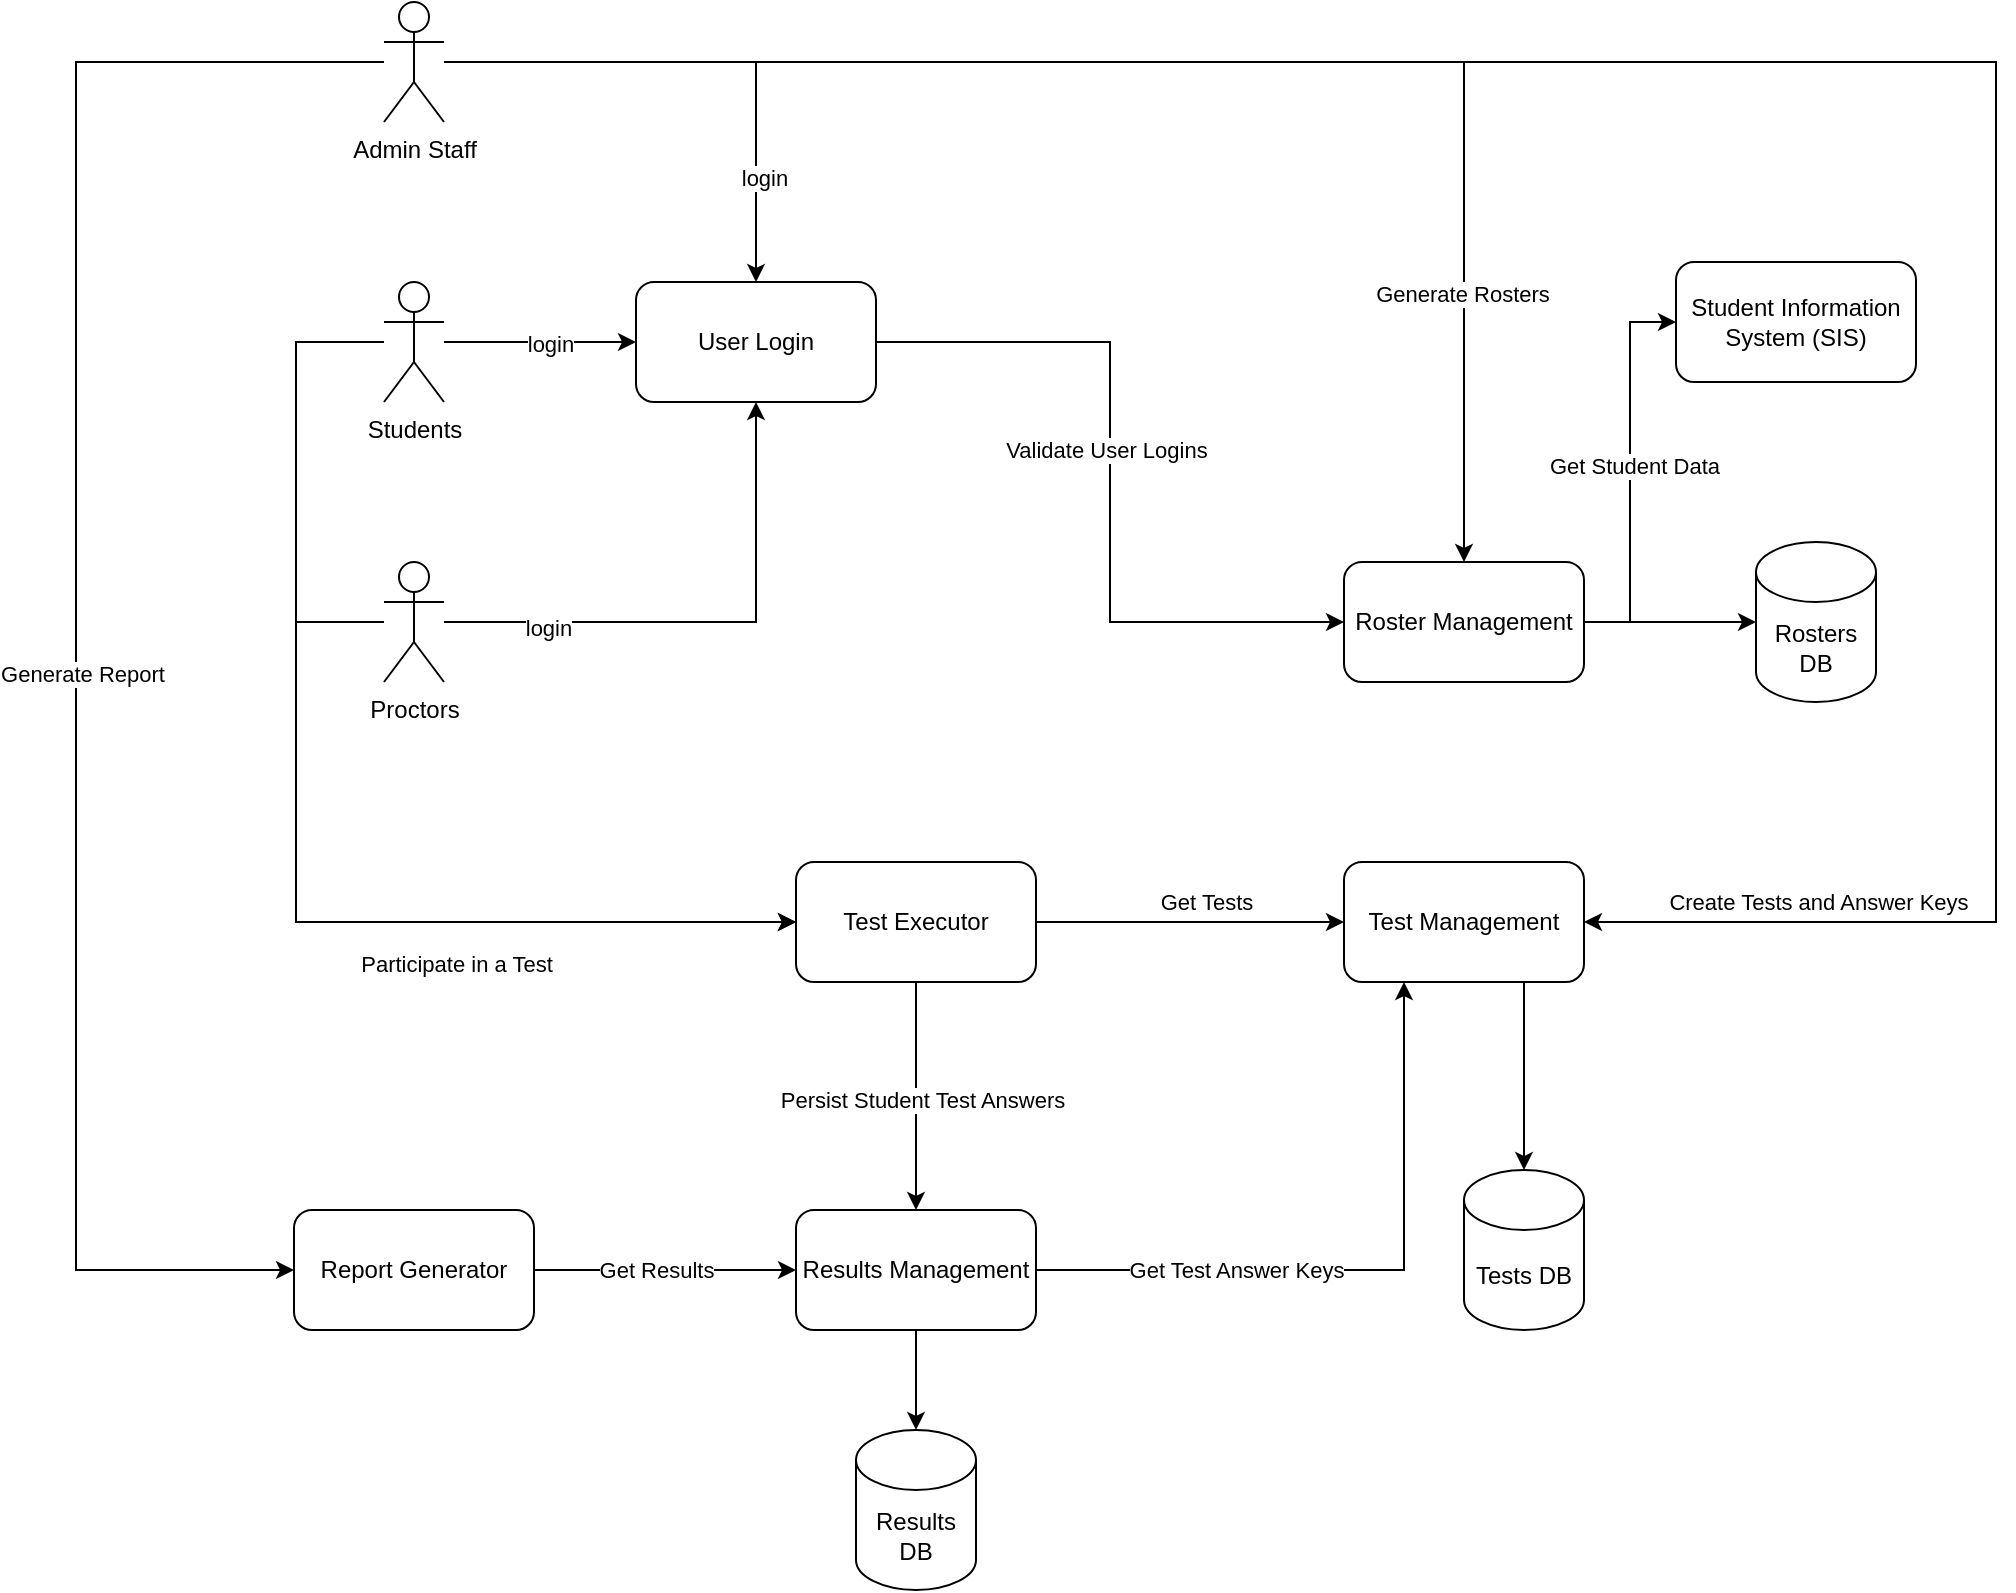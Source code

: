 <mxfile version="22.1.22" type="embed">
  <diagram id="wtKV8JlVeAhSCDSuyqB8" name="Page-1">
    <mxGraphModel dx="2082" dy="788" grid="1" gridSize="10" guides="1" tooltips="1" connect="1" arrows="1" fold="1" page="1" pageScale="1" pageWidth="850" pageHeight="1100" math="0" shadow="0">
      <root>
        <mxCell id="0" />
        <mxCell id="1" parent="0" />
        <mxCell id="33" style="edgeStyle=orthogonalEdgeStyle;rounded=0;orthogonalLoop=1;jettySize=auto;html=1;" edge="1" parent="1" source="2" target="32">
          <mxGeometry relative="1" as="geometry" />
        </mxCell>
        <mxCell id="52" style="edgeStyle=orthogonalEdgeStyle;rounded=0;orthogonalLoop=1;jettySize=auto;html=1;entryX=0;entryY=0.5;entryDx=0;entryDy=0;" edge="1" parent="1" source="2" target="51">
          <mxGeometry relative="1" as="geometry" />
        </mxCell>
        <mxCell id="53" value="Get Student Data" style="edgeLabel;html=1;align=center;verticalAlign=middle;resizable=0;points=[];" vertex="1" connectable="0" parent="52">
          <mxGeometry x="0.031" y="-2" relative="1" as="geometry">
            <mxPoint as="offset" />
          </mxGeometry>
        </mxCell>
        <mxCell id="2" value="Roster Management" style="rounded=1;whiteSpace=wrap;html=1;" vertex="1" parent="1">
          <mxGeometry x="554" y="330" width="120" height="60" as="geometry" />
        </mxCell>
        <mxCell id="54" style="edgeStyle=orthogonalEdgeStyle;rounded=0;orthogonalLoop=1;jettySize=auto;html=1;entryX=0;entryY=0.5;entryDx=0;entryDy=0;" edge="1" parent="1" source="3" target="2">
          <mxGeometry relative="1" as="geometry" />
        </mxCell>
        <mxCell id="55" value="Validate User Logins" style="edgeLabel;html=1;align=center;verticalAlign=middle;resizable=0;points=[];" vertex="1" connectable="0" parent="54">
          <mxGeometry x="-0.086" y="-2" relative="1" as="geometry">
            <mxPoint as="offset" />
          </mxGeometry>
        </mxCell>
        <mxCell id="3" value="User Login" style="rounded=1;whiteSpace=wrap;html=1;" vertex="1" parent="1">
          <mxGeometry x="200" y="190" width="120" height="60" as="geometry" />
        </mxCell>
        <mxCell id="9" style="edgeStyle=orthogonalEdgeStyle;rounded=0;orthogonalLoop=1;jettySize=auto;html=1;entryX=0;entryY=0.5;entryDx=0;entryDy=0;" edge="1" parent="1" source="5" target="3">
          <mxGeometry relative="1" as="geometry">
            <mxPoint x="244" y="360" as="targetPoint" />
          </mxGeometry>
        </mxCell>
        <mxCell id="61" value="login" style="edgeLabel;html=1;align=center;verticalAlign=middle;resizable=0;points=[];" vertex="1" connectable="0" parent="9">
          <mxGeometry x="0.104" y="-1" relative="1" as="geometry">
            <mxPoint as="offset" />
          </mxGeometry>
        </mxCell>
        <mxCell id="56" style="edgeStyle=orthogonalEdgeStyle;rounded=0;orthogonalLoop=1;jettySize=auto;html=1;entryX=0;entryY=0.5;entryDx=0;entryDy=0;" edge="1" parent="1" source="5" target="16">
          <mxGeometry relative="1" as="geometry">
            <Array as="points">
              <mxPoint x="30" y="220" />
              <mxPoint x="30" y="510" />
            </Array>
          </mxGeometry>
        </mxCell>
        <mxCell id="5" value="Students" style="shape=umlActor;verticalLabelPosition=bottom;verticalAlign=top;html=1;outlineConnect=0;" vertex="1" parent="1">
          <mxGeometry x="74" y="190" width="30" height="60" as="geometry" />
        </mxCell>
        <mxCell id="10" style="edgeStyle=orthogonalEdgeStyle;rounded=0;orthogonalLoop=1;jettySize=auto;html=1;entryX=0.5;entryY=1;entryDx=0;entryDy=0;" edge="1" parent="1" source="6" target="3">
          <mxGeometry relative="1" as="geometry">
            <mxPoint x="244" y="360" as="targetPoint" />
          </mxGeometry>
        </mxCell>
        <mxCell id="62" value="login" style="edgeLabel;html=1;align=center;verticalAlign=middle;resizable=0;points=[];" vertex="1" connectable="0" parent="10">
          <mxGeometry x="-0.609" y="-3" relative="1" as="geometry">
            <mxPoint as="offset" />
          </mxGeometry>
        </mxCell>
        <mxCell id="57" style="edgeStyle=orthogonalEdgeStyle;rounded=0;orthogonalLoop=1;jettySize=auto;html=1;entryX=0;entryY=0.5;entryDx=0;entryDy=0;" edge="1" parent="1" source="6" target="16">
          <mxGeometry relative="1" as="geometry">
            <Array as="points">
              <mxPoint x="30" y="360" />
              <mxPoint x="30" y="510" />
            </Array>
          </mxGeometry>
        </mxCell>
        <mxCell id="58" value="Participate in a Test" style="edgeLabel;html=1;align=center;verticalAlign=middle;resizable=0;points=[];" vertex="1" connectable="0" parent="57">
          <mxGeometry x="-0.236" y="1" relative="1" as="geometry">
            <mxPoint x="79" y="45" as="offset" />
          </mxGeometry>
        </mxCell>
        <mxCell id="6" value="Proctors" style="shape=umlActor;verticalLabelPosition=bottom;verticalAlign=top;html=1;outlineConnect=0;" vertex="1" parent="1">
          <mxGeometry x="74" y="330" width="30" height="60" as="geometry" />
        </mxCell>
        <mxCell id="8" value="Test Management" style="rounded=1;whiteSpace=wrap;html=1;" vertex="1" parent="1">
          <mxGeometry x="554" y="480" width="120" height="60" as="geometry" />
        </mxCell>
        <mxCell id="17" style="edgeStyle=orthogonalEdgeStyle;rounded=0;orthogonalLoop=1;jettySize=auto;html=1;" edge="1" parent="1" source="16" target="8">
          <mxGeometry relative="1" as="geometry" />
        </mxCell>
        <mxCell id="18" value="Get Tests" style="edgeLabel;html=1;align=center;verticalAlign=middle;resizable=0;points=[];" vertex="1" connectable="0" parent="17">
          <mxGeometry x="0.153" y="-3" relative="1" as="geometry">
            <mxPoint x="-4" y="-13" as="offset" />
          </mxGeometry>
        </mxCell>
        <mxCell id="28" style="edgeStyle=orthogonalEdgeStyle;rounded=0;orthogonalLoop=1;jettySize=auto;html=1;entryX=0.5;entryY=0;entryDx=0;entryDy=0;" edge="1" parent="1" source="16" target="26">
          <mxGeometry relative="1" as="geometry" />
        </mxCell>
        <mxCell id="40" value="Persist Student Test Answers" style="edgeLabel;html=1;align=center;verticalAlign=middle;resizable=0;points=[];" vertex="1" connectable="0" parent="28">
          <mxGeometry x="0.022" y="3" relative="1" as="geometry">
            <mxPoint as="offset" />
          </mxGeometry>
        </mxCell>
        <mxCell id="16" value="Test Executor" style="rounded=1;whiteSpace=wrap;html=1;" vertex="1" parent="1">
          <mxGeometry x="280" y="480" width="120" height="60" as="geometry" />
        </mxCell>
        <mxCell id="38" style="edgeStyle=orthogonalEdgeStyle;rounded=0;orthogonalLoop=1;jettySize=auto;html=1;entryX=0.25;entryY=1;entryDx=0;entryDy=0;" edge="1" parent="1" source="26" target="8">
          <mxGeometry relative="1" as="geometry" />
        </mxCell>
        <mxCell id="39" value="Get Test Answer Keys" style="edgeLabel;html=1;align=center;verticalAlign=middle;resizable=0;points=[];" vertex="1" connectable="0" parent="38">
          <mxGeometry y="-1" relative="1" as="geometry">
            <mxPoint x="-64" y="-1" as="offset" />
          </mxGeometry>
        </mxCell>
        <mxCell id="26" value="Results Management" style="rounded=1;whiteSpace=wrap;html=1;" vertex="1" parent="1">
          <mxGeometry x="280" y="654" width="120" height="60" as="geometry" />
        </mxCell>
        <mxCell id="27" value="Results DB" style="shape=cylinder3;whiteSpace=wrap;html=1;boundedLbl=1;backgroundOutline=1;size=15;" vertex="1" parent="1">
          <mxGeometry x="310" y="764" width="60" height="80" as="geometry" />
        </mxCell>
        <mxCell id="29" style="edgeStyle=orthogonalEdgeStyle;rounded=0;orthogonalLoop=1;jettySize=auto;html=1;entryX=0.5;entryY=0;entryDx=0;entryDy=0;entryPerimeter=0;" edge="1" parent="1" source="26" target="27">
          <mxGeometry relative="1" as="geometry" />
        </mxCell>
        <mxCell id="30" value="Tests DB" style="shape=cylinder3;whiteSpace=wrap;html=1;boundedLbl=1;backgroundOutline=1;size=15;" vertex="1" parent="1">
          <mxGeometry x="614" y="634" width="60" height="80" as="geometry" />
        </mxCell>
        <mxCell id="31" style="edgeStyle=orthogonalEdgeStyle;rounded=0;orthogonalLoop=1;jettySize=auto;html=1;entryX=0.5;entryY=0;entryDx=0;entryDy=0;entryPerimeter=0;exitX=0.75;exitY=1;exitDx=0;exitDy=0;" edge="1" parent="1" source="8" target="30">
          <mxGeometry relative="1" as="geometry" />
        </mxCell>
        <mxCell id="32" value="Rosters DB" style="shape=cylinder3;whiteSpace=wrap;html=1;boundedLbl=1;backgroundOutline=1;size=15;" vertex="1" parent="1">
          <mxGeometry x="760" y="320" width="60" height="80" as="geometry" />
        </mxCell>
        <mxCell id="37" style="edgeStyle=orthogonalEdgeStyle;rounded=0;orthogonalLoop=1;jettySize=auto;html=1;" edge="1" parent="1" source="36" target="26">
          <mxGeometry relative="1" as="geometry" />
        </mxCell>
        <mxCell id="64" value="Get Results" style="edgeLabel;html=1;align=center;verticalAlign=middle;resizable=0;points=[];" vertex="1" connectable="0" parent="37">
          <mxGeometry x="-0.313" y="1" relative="1" as="geometry">
            <mxPoint x="16" y="1" as="offset" />
          </mxGeometry>
        </mxCell>
        <mxCell id="36" value="Report Generator" style="rounded=1;whiteSpace=wrap;html=1;" vertex="1" parent="1">
          <mxGeometry x="29" y="654" width="120" height="60" as="geometry" />
        </mxCell>
        <mxCell id="43" style="edgeStyle=orthogonalEdgeStyle;rounded=0;orthogonalLoop=1;jettySize=auto;html=1;entryX=0.5;entryY=0;entryDx=0;entryDy=0;" edge="1" parent="1" source="42" target="3">
          <mxGeometry relative="1" as="geometry">
            <mxPoint x="244" y="360" as="targetPoint" />
          </mxGeometry>
        </mxCell>
        <mxCell id="60" value="login" style="edgeLabel;html=1;align=center;verticalAlign=middle;resizable=0;points=[];" vertex="1" connectable="0" parent="43">
          <mxGeometry x="0.609" y="4" relative="1" as="geometry">
            <mxPoint as="offset" />
          </mxGeometry>
        </mxCell>
        <mxCell id="48" style="edgeStyle=orthogonalEdgeStyle;rounded=0;orthogonalLoop=1;jettySize=auto;html=1;entryX=0.5;entryY=0;entryDx=0;entryDy=0;" edge="1" parent="1" source="42" target="2">
          <mxGeometry relative="1" as="geometry" />
        </mxCell>
        <mxCell id="50" value="Generate Rosters" style="edgeLabel;html=1;align=center;verticalAlign=middle;resizable=0;points=[];" vertex="1" connectable="0" parent="48">
          <mxGeometry x="0.647" y="-1" relative="1" as="geometry">
            <mxPoint as="offset" />
          </mxGeometry>
        </mxCell>
        <mxCell id="59" style="edgeStyle=orthogonalEdgeStyle;rounded=0;orthogonalLoop=1;jettySize=auto;html=1;entryX=1;entryY=0.5;entryDx=0;entryDy=0;" edge="1" parent="1" source="42" target="8">
          <mxGeometry relative="1" as="geometry">
            <Array as="points">
              <mxPoint x="880" y="80" />
              <mxPoint x="880" y="510" />
            </Array>
          </mxGeometry>
        </mxCell>
        <mxCell id="63" value="Create Tests and Answer Keys" style="edgeLabel;html=1;align=center;verticalAlign=middle;resizable=0;points=[];" vertex="1" connectable="0" parent="59">
          <mxGeometry x="0.858" y="5" relative="1" as="geometry">
            <mxPoint x="16" y="-15" as="offset" />
          </mxGeometry>
        </mxCell>
        <mxCell id="65" style="edgeStyle=orthogonalEdgeStyle;rounded=0;orthogonalLoop=1;jettySize=auto;html=1;entryX=0;entryY=0.5;entryDx=0;entryDy=0;" edge="1" parent="1" source="42" target="36">
          <mxGeometry relative="1" as="geometry">
            <mxPoint x="-20" y="590" as="targetPoint" />
            <Array as="points">
              <mxPoint x="-80" y="80" />
              <mxPoint x="-80" y="684" />
            </Array>
          </mxGeometry>
        </mxCell>
        <mxCell id="66" value="Generate Report" style="edgeLabel;html=1;align=center;verticalAlign=middle;resizable=0;points=[];" vertex="1" connectable="0" parent="65">
          <mxGeometry x="0.06" y="3" relative="1" as="geometry">
            <mxPoint as="offset" />
          </mxGeometry>
        </mxCell>
        <mxCell id="42" value="Admin Staff" style="shape=umlActor;verticalLabelPosition=bottom;verticalAlign=top;html=1;outlineConnect=0;" vertex="1" parent="1">
          <mxGeometry x="74" y="50" width="30" height="60" as="geometry" />
        </mxCell>
        <mxCell id="51" value="Student Information System (SIS)" style="rounded=1;whiteSpace=wrap;html=1;" vertex="1" parent="1">
          <mxGeometry x="720" y="180" width="120" height="60" as="geometry" />
        </mxCell>
      </root>
    </mxGraphModel>
  </diagram>
</mxfile>
